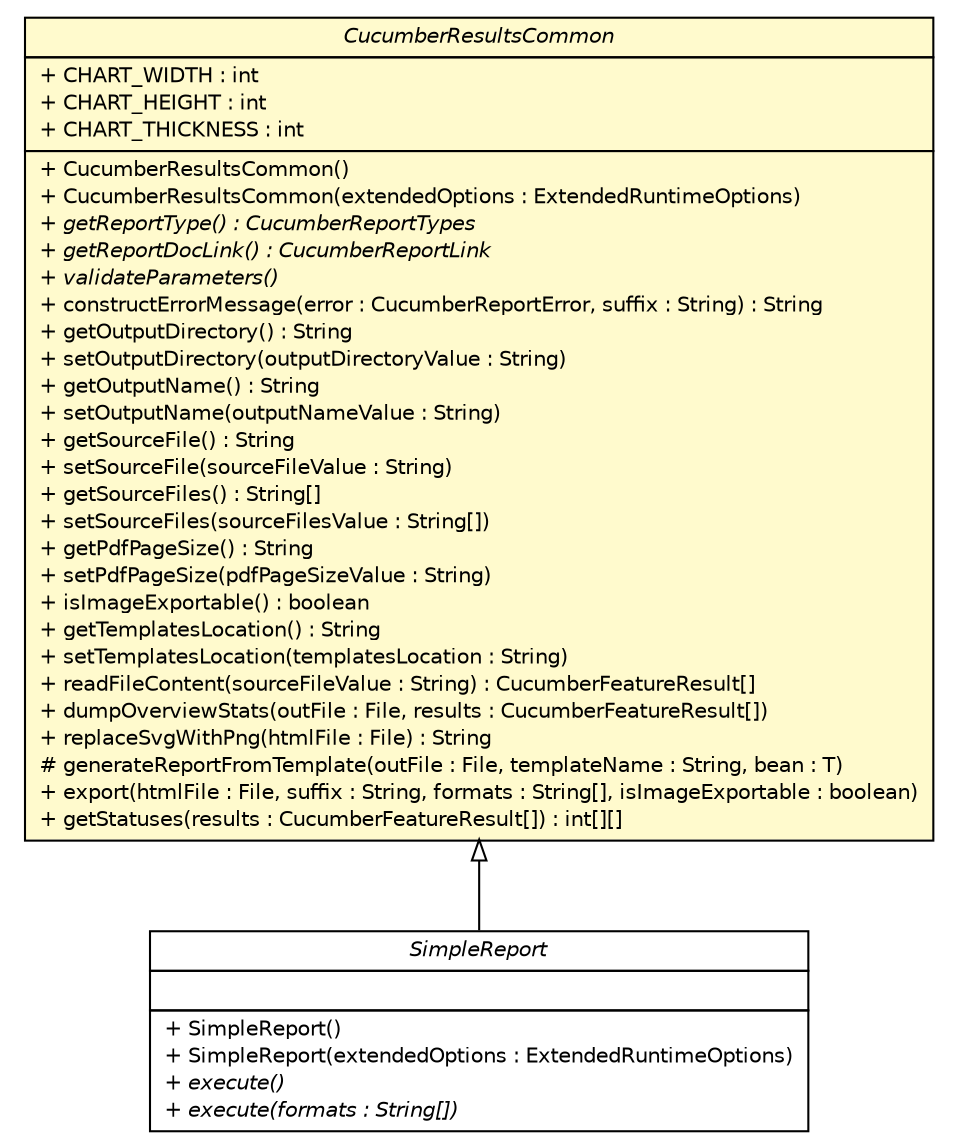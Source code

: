 #!/usr/local/bin/dot
#
# Class diagram 
# Generated by UMLGraph version R5_6 (http://www.umlgraph.org/)
#

digraph G {
	edge [fontname="Helvetica",fontsize=10,labelfontname="Helvetica",labelfontsize=10];
	node [fontname="Helvetica",fontsize=10,shape=plaintext];
	nodesep=0.25;
	ranksep=0.5;
	// com.github.mkolisnyk.cucumber.reporting.interfaces.SimpleReport
	c6359 [label=<<table title="com.github.mkolisnyk.cucumber.reporting.interfaces.SimpleReport" border="0" cellborder="1" cellspacing="0" cellpadding="2" port="p" href="./SimpleReport.html">
		<tr><td><table border="0" cellspacing="0" cellpadding="1">
<tr><td align="center" balign="center"><font face="Helvetica-Oblique"> SimpleReport </font></td></tr>
		</table></td></tr>
		<tr><td><table border="0" cellspacing="0" cellpadding="1">
<tr><td align="left" balign="left">  </td></tr>
		</table></td></tr>
		<tr><td><table border="0" cellspacing="0" cellpadding="1">
<tr><td align="left" balign="left"> + SimpleReport() </td></tr>
<tr><td align="left" balign="left"> + SimpleReport(extendedOptions : ExtendedRuntimeOptions) </td></tr>
<tr><td align="left" balign="left"><font face="Helvetica-Oblique" point-size="10.0"> + execute() </font></td></tr>
<tr><td align="left" balign="left"><font face="Helvetica-Oblique" point-size="10.0"> + execute(formats : String[]) </font></td></tr>
		</table></td></tr>
		</table>>, URL="./SimpleReport.html", fontname="Helvetica", fontcolor="black", fontsize=10.0];
	// com.github.mkolisnyk.cucumber.reporting.interfaces.CucumberResultsCommon
	c6361 [label=<<table title="com.github.mkolisnyk.cucumber.reporting.interfaces.CucumberResultsCommon" border="0" cellborder="1" cellspacing="0" cellpadding="2" port="p" bgcolor="lemonChiffon" href="./CucumberResultsCommon.html">
		<tr><td><table border="0" cellspacing="0" cellpadding="1">
<tr><td align="center" balign="center"><font face="Helvetica-Oblique"> CucumberResultsCommon </font></td></tr>
		</table></td></tr>
		<tr><td><table border="0" cellspacing="0" cellpadding="1">
<tr><td align="left" balign="left"> + CHART_WIDTH : int </td></tr>
<tr><td align="left" balign="left"> + CHART_HEIGHT : int </td></tr>
<tr><td align="left" balign="left"> + CHART_THICKNESS : int </td></tr>
		</table></td></tr>
		<tr><td><table border="0" cellspacing="0" cellpadding="1">
<tr><td align="left" balign="left"> + CucumberResultsCommon() </td></tr>
<tr><td align="left" balign="left"> + CucumberResultsCommon(extendedOptions : ExtendedRuntimeOptions) </td></tr>
<tr><td align="left" balign="left"><font face="Helvetica-Oblique" point-size="10.0"> + getReportType() : CucumberReportTypes </font></td></tr>
<tr><td align="left" balign="left"><font face="Helvetica-Oblique" point-size="10.0"> + getReportDocLink() : CucumberReportLink </font></td></tr>
<tr><td align="left" balign="left"><font face="Helvetica-Oblique" point-size="10.0"> + validateParameters() </font></td></tr>
<tr><td align="left" balign="left"> + constructErrorMessage(error : CucumberReportError, suffix : String) : String </td></tr>
<tr><td align="left" balign="left"> + getOutputDirectory() : String </td></tr>
<tr><td align="left" balign="left"> + setOutputDirectory(outputDirectoryValue : String) </td></tr>
<tr><td align="left" balign="left"> + getOutputName() : String </td></tr>
<tr><td align="left" balign="left"> + setOutputName(outputNameValue : String) </td></tr>
<tr><td align="left" balign="left"> + getSourceFile() : String </td></tr>
<tr><td align="left" balign="left"> + setSourceFile(sourceFileValue : String) </td></tr>
<tr><td align="left" balign="left"> + getSourceFiles() : String[] </td></tr>
<tr><td align="left" balign="left"> + setSourceFiles(sourceFilesValue : String[]) </td></tr>
<tr><td align="left" balign="left"> + getPdfPageSize() : String </td></tr>
<tr><td align="left" balign="left"> + setPdfPageSize(pdfPageSizeValue : String) </td></tr>
<tr><td align="left" balign="left"> + isImageExportable() : boolean </td></tr>
<tr><td align="left" balign="left"> + getTemplatesLocation() : String </td></tr>
<tr><td align="left" balign="left"> + setTemplatesLocation(templatesLocation : String) </td></tr>
<tr><td align="left" balign="left"> + readFileContent(sourceFileValue : String) : CucumberFeatureResult[] </td></tr>
<tr><td align="left" balign="left"> + dumpOverviewStats(outFile : File, results : CucumberFeatureResult[]) </td></tr>
<tr><td align="left" balign="left"> + replaceSvgWithPng(htmlFile : File) : String </td></tr>
<tr><td align="left" balign="left"> # generateReportFromTemplate(outFile : File, templateName : String, bean : T) </td></tr>
<tr><td align="left" balign="left"> + export(htmlFile : File, suffix : String, formats : String[], isImageExportable : boolean) </td></tr>
<tr><td align="left" balign="left"> + getStatuses(results : CucumberFeatureResult[]) : int[][] </td></tr>
		</table></td></tr>
		</table>>, URL="./CucumberResultsCommon.html", fontname="Helvetica", fontcolor="black", fontsize=10.0];
	//com.github.mkolisnyk.cucumber.reporting.interfaces.SimpleReport extends com.github.mkolisnyk.cucumber.reporting.interfaces.CucumberResultsCommon
	c6361:p -> c6359:p [dir=back,arrowtail=empty];
}

